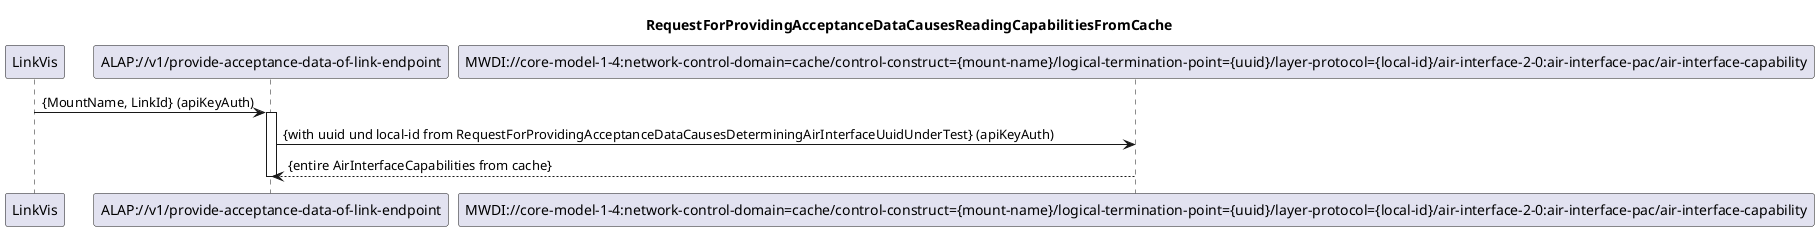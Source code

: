 @startuml 102_ReadingCapabilitiesFromCache
skinparam responseMessageBelowArrow true

title
RequestForProvidingAcceptanceDataCausesReadingCapabilitiesFromCache
end title

participant "LinkVis" as LinkVis
participant "ALAP://v1/provide-acceptance-data-of-link-endpoint" as ALAP
participant "MWDI://core-model-1-4:network-control-domain=cache/control-construct={mount-name}/logical-termination-point={uuid}/layer-protocol={local-id}/air-interface-2-0:air-interface-pac/air-interface-capability" as MwdiCapa

LinkVis -> ALAP: {MountName, LinkId} (apiKeyAuth)
activate ALAP

ALAP -> MwdiCapa: {with uuid und local-id from RequestForProvidingAcceptanceDataCausesDeterminingAirInterfaceUuidUnderTest} (apiKeyAuth)
MwdiCapa --> ALAP: {entire AirInterfaceCapabilities from cache}

deactivate ALAP

@enduml